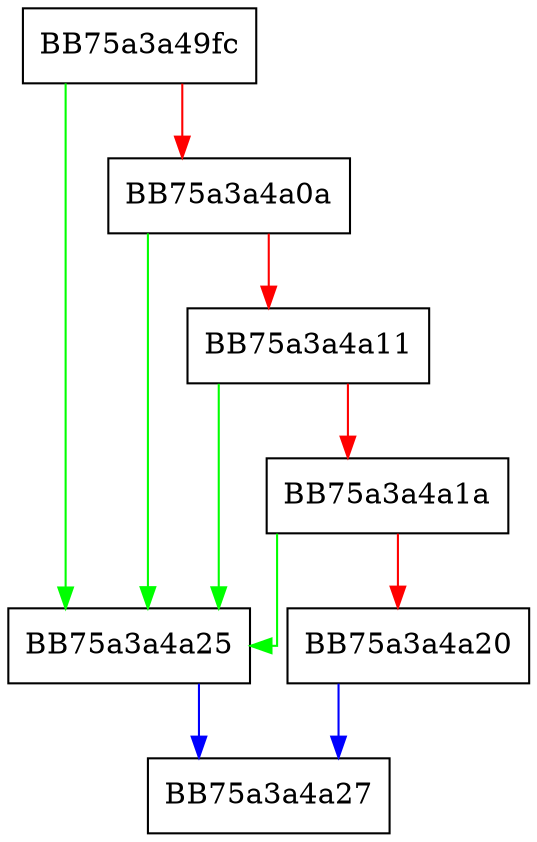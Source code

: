 digraph getReferencedLength {
  node [shape="box"];
  graph [splines=ortho];
  BB75a3a49fc -> BB75a3a4a25 [color="green"];
  BB75a3a49fc -> BB75a3a4a0a [color="red"];
  BB75a3a4a0a -> BB75a3a4a25 [color="green"];
  BB75a3a4a0a -> BB75a3a4a11 [color="red"];
  BB75a3a4a11 -> BB75a3a4a25 [color="green"];
  BB75a3a4a11 -> BB75a3a4a1a [color="red"];
  BB75a3a4a1a -> BB75a3a4a25 [color="green"];
  BB75a3a4a1a -> BB75a3a4a20 [color="red"];
  BB75a3a4a20 -> BB75a3a4a27 [color="blue"];
  BB75a3a4a25 -> BB75a3a4a27 [color="blue"];
}